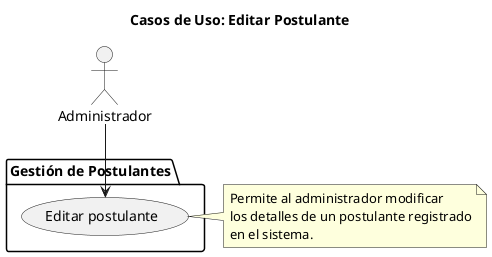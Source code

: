 @startuml
title Casos de Uso: Editar Postulante

actor Administrador

folder "Gestión de Postulantes" as Postulantes {
    Administrador --> (Editar postulante)
}

note right of (Editar postulante)
    Permite al administrador modificar
    los detalles de un postulante registrado
    en el sistema.
end note
@enduml

